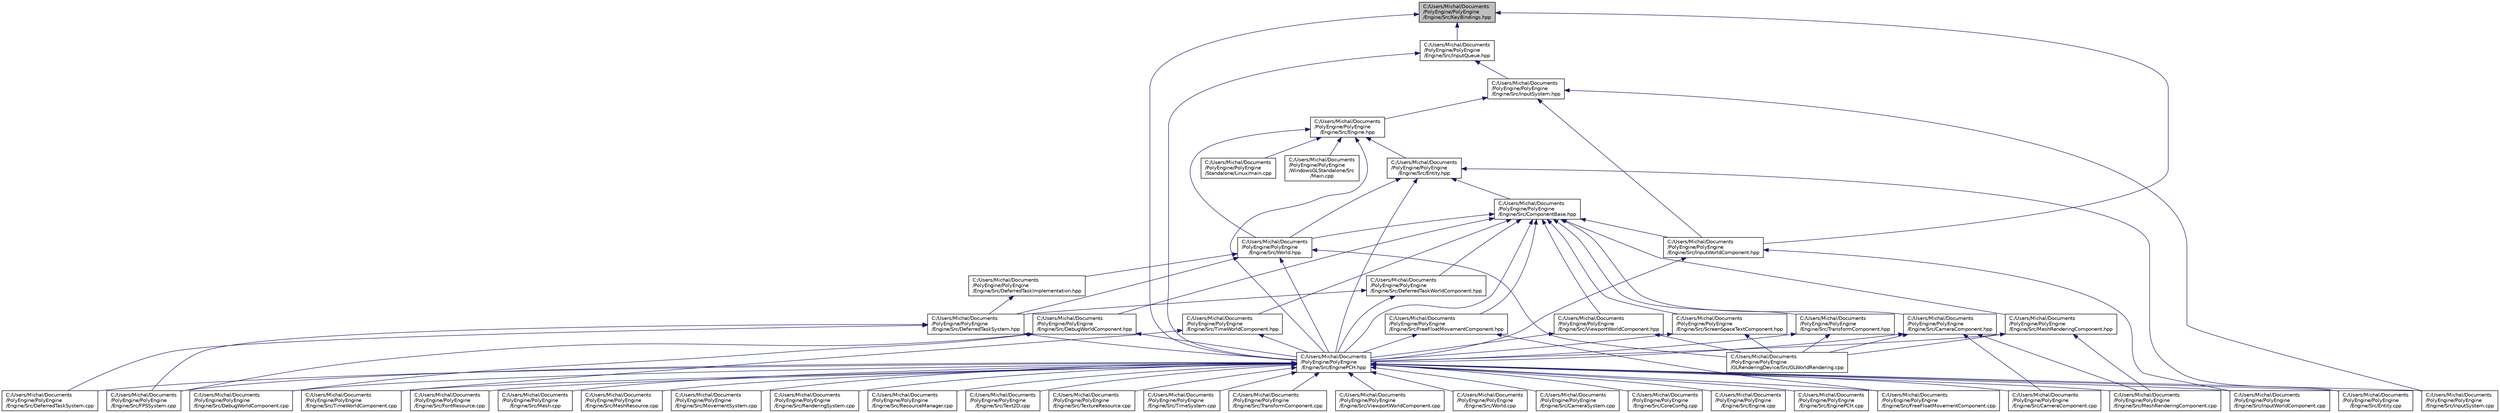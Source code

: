 digraph "C:/Users/Michal/Documents/PolyEngine/PolyEngine/Engine/Src/KeyBindings.hpp"
{
  edge [fontname="Helvetica",fontsize="10",labelfontname="Helvetica",labelfontsize="10"];
  node [fontname="Helvetica",fontsize="10",shape=record];
  Node1 [label="C:/Users/Michal/Documents\l/PolyEngine/PolyEngine\l/Engine/Src/KeyBindings.hpp",height=0.2,width=0.4,color="black", fillcolor="grey75", style="filled", fontcolor="black"];
  Node1 -> Node2 [dir="back",color="midnightblue",fontsize="10",style="solid",fontname="Helvetica"];
  Node2 [label="C:/Users/Michal/Documents\l/PolyEngine/PolyEngine\l/Engine/Src/InputQueue.hpp",height=0.2,width=0.4,color="black", fillcolor="white", style="filled",URL="$_input_queue_8hpp.html"];
  Node2 -> Node3 [dir="back",color="midnightblue",fontsize="10",style="solid",fontname="Helvetica"];
  Node3 [label="C:/Users/Michal/Documents\l/PolyEngine/PolyEngine\l/Engine/Src/InputSystem.hpp",height=0.2,width=0.4,color="black", fillcolor="white", style="filled",URL="$_input_system_8hpp.html"];
  Node3 -> Node4 [dir="back",color="midnightblue",fontsize="10",style="solid",fontname="Helvetica"];
  Node4 [label="C:/Users/Michal/Documents\l/PolyEngine/PolyEngine\l/Engine/Src/Engine.hpp",height=0.2,width=0.4,color="black", fillcolor="white", style="filled",URL="$_engine_8hpp.html"];
  Node4 -> Node5 [dir="back",color="midnightblue",fontsize="10",style="solid",fontname="Helvetica"];
  Node5 [label="C:/Users/Michal/Documents\l/PolyEngine/PolyEngine\l/Engine/Src/EnginePCH.hpp",height=0.2,width=0.4,color="black", fillcolor="white", style="filled",URL="$_engine_p_c_h_8hpp.html"];
  Node5 -> Node6 [dir="back",color="midnightblue",fontsize="10",style="solid",fontname="Helvetica"];
  Node6 [label="C:/Users/Michal/Documents\l/PolyEngine/PolyEngine\l/Engine/Src/CameraComponent.cpp",height=0.2,width=0.4,color="black", fillcolor="white", style="filled",URL="$_camera_component_8cpp.html"];
  Node5 -> Node7 [dir="back",color="midnightblue",fontsize="10",style="solid",fontname="Helvetica"];
  Node7 [label="C:/Users/Michal/Documents\l/PolyEngine/PolyEngine\l/Engine/Src/CameraSystem.cpp",height=0.2,width=0.4,color="black", fillcolor="white", style="filled",URL="$_camera_system_8cpp.html"];
  Node5 -> Node8 [dir="back",color="midnightblue",fontsize="10",style="solid",fontname="Helvetica"];
  Node8 [label="C:/Users/Michal/Documents\l/PolyEngine/PolyEngine\l/Engine/Src/CoreConfig.cpp",height=0.2,width=0.4,color="black", fillcolor="white", style="filled",URL="$_core_config_8cpp.html"];
  Node5 -> Node9 [dir="back",color="midnightblue",fontsize="10",style="solid",fontname="Helvetica"];
  Node9 [label="C:/Users/Michal/Documents\l/PolyEngine/PolyEngine\l/Engine/Src/DebugWorldComponent.cpp",height=0.2,width=0.4,color="black", fillcolor="white", style="filled",URL="$_debug_world_component_8cpp.html"];
  Node5 -> Node10 [dir="back",color="midnightblue",fontsize="10",style="solid",fontname="Helvetica"];
  Node10 [label="C:/Users/Michal/Documents\l/PolyEngine/PolyEngine\l/Engine/Src/DeferredTaskSystem.cpp",height=0.2,width=0.4,color="black", fillcolor="white", style="filled",URL="$_deferred_task_system_8cpp.html"];
  Node5 -> Node11 [dir="back",color="midnightblue",fontsize="10",style="solid",fontname="Helvetica"];
  Node11 [label="C:/Users/Michal/Documents\l/PolyEngine/PolyEngine\l/Engine/Src/Engine.cpp",height=0.2,width=0.4,color="black", fillcolor="white", style="filled",URL="$_engine_8cpp.html"];
  Node5 -> Node12 [dir="back",color="midnightblue",fontsize="10",style="solid",fontname="Helvetica"];
  Node12 [label="C:/Users/Michal/Documents\l/PolyEngine/PolyEngine\l/Engine/Src/EnginePCH.cpp",height=0.2,width=0.4,color="black", fillcolor="white", style="filled",URL="$_engine_p_c_h_8cpp.html"];
  Node5 -> Node13 [dir="back",color="midnightblue",fontsize="10",style="solid",fontname="Helvetica"];
  Node13 [label="C:/Users/Michal/Documents\l/PolyEngine/PolyEngine\l/Engine/Src/Entity.cpp",height=0.2,width=0.4,color="black", fillcolor="white", style="filled",URL="$_entity_8cpp.html"];
  Node5 -> Node14 [dir="back",color="midnightblue",fontsize="10",style="solid",fontname="Helvetica"];
  Node14 [label="C:/Users/Michal/Documents\l/PolyEngine/PolyEngine\l/Engine/Src/FontResource.cpp",height=0.2,width=0.4,color="black", fillcolor="white", style="filled",URL="$_font_resource_8cpp.html"];
  Node5 -> Node15 [dir="back",color="midnightblue",fontsize="10",style="solid",fontname="Helvetica"];
  Node15 [label="C:/Users/Michal/Documents\l/PolyEngine/PolyEngine\l/Engine/Src/FPSSystem.cpp",height=0.2,width=0.4,color="black", fillcolor="white", style="filled",URL="$_f_p_s_system_8cpp.html"];
  Node5 -> Node16 [dir="back",color="midnightblue",fontsize="10",style="solid",fontname="Helvetica"];
  Node16 [label="C:/Users/Michal/Documents\l/PolyEngine/PolyEngine\l/Engine/Src/FreeFloatMovementComponent.cpp",height=0.2,width=0.4,color="black", fillcolor="white", style="filled",URL="$_free_float_movement_component_8cpp.html"];
  Node5 -> Node17 [dir="back",color="midnightblue",fontsize="10",style="solid",fontname="Helvetica"];
  Node17 [label="C:/Users/Michal/Documents\l/PolyEngine/PolyEngine\l/Engine/Src/InputSystem.cpp",height=0.2,width=0.4,color="black", fillcolor="white", style="filled",URL="$_input_system_8cpp.html"];
  Node5 -> Node18 [dir="back",color="midnightblue",fontsize="10",style="solid",fontname="Helvetica"];
  Node18 [label="C:/Users/Michal/Documents\l/PolyEngine/PolyEngine\l/Engine/Src/InputWorldComponent.cpp",height=0.2,width=0.4,color="black", fillcolor="white", style="filled",URL="$_input_world_component_8cpp.html"];
  Node5 -> Node19 [dir="back",color="midnightblue",fontsize="10",style="solid",fontname="Helvetica"];
  Node19 [label="C:/Users/Michal/Documents\l/PolyEngine/PolyEngine\l/Engine/Src/Mesh.cpp",height=0.2,width=0.4,color="black", fillcolor="white", style="filled",URL="$_mesh_8cpp.html"];
  Node5 -> Node20 [dir="back",color="midnightblue",fontsize="10",style="solid",fontname="Helvetica"];
  Node20 [label="C:/Users/Michal/Documents\l/PolyEngine/PolyEngine\l/Engine/Src/MeshRenderingComponent.cpp",height=0.2,width=0.4,color="black", fillcolor="white", style="filled",URL="$_mesh_rendering_component_8cpp.html"];
  Node5 -> Node21 [dir="back",color="midnightblue",fontsize="10",style="solid",fontname="Helvetica"];
  Node21 [label="C:/Users/Michal/Documents\l/PolyEngine/PolyEngine\l/Engine/Src/MeshResource.cpp",height=0.2,width=0.4,color="black", fillcolor="white", style="filled",URL="$_mesh_resource_8cpp.html"];
  Node5 -> Node22 [dir="back",color="midnightblue",fontsize="10",style="solid",fontname="Helvetica"];
  Node22 [label="C:/Users/Michal/Documents\l/PolyEngine/PolyEngine\l/Engine/Src/MovementSystem.cpp",height=0.2,width=0.4,color="black", fillcolor="white", style="filled",URL="$_movement_system_8cpp.html"];
  Node5 -> Node23 [dir="back",color="midnightblue",fontsize="10",style="solid",fontname="Helvetica"];
  Node23 [label="C:/Users/Michal/Documents\l/PolyEngine/PolyEngine\l/Engine/Src/RenderingSystem.cpp",height=0.2,width=0.4,color="black", fillcolor="white", style="filled",URL="$_rendering_system_8cpp.html"];
  Node5 -> Node24 [dir="back",color="midnightblue",fontsize="10",style="solid",fontname="Helvetica"];
  Node24 [label="C:/Users/Michal/Documents\l/PolyEngine/PolyEngine\l/Engine/Src/ResourceManager.cpp",height=0.2,width=0.4,color="black", fillcolor="white", style="filled",URL="$_resource_manager_8cpp.html"];
  Node5 -> Node25 [dir="back",color="midnightblue",fontsize="10",style="solid",fontname="Helvetica"];
  Node25 [label="C:/Users/Michal/Documents\l/PolyEngine/PolyEngine\l/Engine/Src/Text2D.cpp",height=0.2,width=0.4,color="black", fillcolor="white", style="filled",URL="$_text2_d_8cpp.html"];
  Node5 -> Node26 [dir="back",color="midnightblue",fontsize="10",style="solid",fontname="Helvetica"];
  Node26 [label="C:/Users/Michal/Documents\l/PolyEngine/PolyEngine\l/Engine/Src/TextureResource.cpp",height=0.2,width=0.4,color="black", fillcolor="white", style="filled",URL="$_texture_resource_8cpp.html"];
  Node5 -> Node27 [dir="back",color="midnightblue",fontsize="10",style="solid",fontname="Helvetica"];
  Node27 [label="C:/Users/Michal/Documents\l/PolyEngine/PolyEngine\l/Engine/Src/TimeSystem.cpp",height=0.2,width=0.4,color="black", fillcolor="white", style="filled",URL="$_time_system_8cpp.html"];
  Node5 -> Node28 [dir="back",color="midnightblue",fontsize="10",style="solid",fontname="Helvetica"];
  Node28 [label="C:/Users/Michal/Documents\l/PolyEngine/PolyEngine\l/Engine/Src/TimeWorldComponent.cpp",height=0.2,width=0.4,color="black", fillcolor="white", style="filled",URL="$_time_world_component_8cpp.html"];
  Node5 -> Node29 [dir="back",color="midnightblue",fontsize="10",style="solid",fontname="Helvetica"];
  Node29 [label="C:/Users/Michal/Documents\l/PolyEngine/PolyEngine\l/Engine/Src/TransformComponent.cpp",height=0.2,width=0.4,color="black", fillcolor="white", style="filled",URL="$_transform_component_8cpp.html"];
  Node5 -> Node30 [dir="back",color="midnightblue",fontsize="10",style="solid",fontname="Helvetica"];
  Node30 [label="C:/Users/Michal/Documents\l/PolyEngine/PolyEngine\l/Engine/Src/ViewportWorldComponent.cpp",height=0.2,width=0.4,color="black", fillcolor="white", style="filled",URL="$_viewport_world_component_8cpp.html"];
  Node5 -> Node31 [dir="back",color="midnightblue",fontsize="10",style="solid",fontname="Helvetica"];
  Node31 [label="C:/Users/Michal/Documents\l/PolyEngine/PolyEngine\l/Engine/Src/World.cpp",height=0.2,width=0.4,color="black", fillcolor="white", style="filled",URL="$_world_8cpp.html"];
  Node4 -> Node32 [dir="back",color="midnightblue",fontsize="10",style="solid",fontname="Helvetica"];
  Node32 [label="C:/Users/Michal/Documents\l/PolyEngine/PolyEngine\l/Engine/Src/Entity.hpp",height=0.2,width=0.4,color="black", fillcolor="white", style="filled",URL="$_entity_8hpp.html"];
  Node32 -> Node33 [dir="back",color="midnightblue",fontsize="10",style="solid",fontname="Helvetica"];
  Node33 [label="C:/Users/Michal/Documents\l/PolyEngine/PolyEngine\l/Engine/Src/ComponentBase.hpp",height=0.2,width=0.4,color="black", fillcolor="white", style="filled",URL="$_component_base_8hpp.html"];
  Node33 -> Node5 [dir="back",color="midnightblue",fontsize="10",style="solid",fontname="Helvetica"];
  Node33 -> Node34 [dir="back",color="midnightblue",fontsize="10",style="solid",fontname="Helvetica"];
  Node34 [label="C:/Users/Michal/Documents\l/PolyEngine/PolyEngine\l/Engine/Src/World.hpp",height=0.2,width=0.4,color="black", fillcolor="white", style="filled",URL="$_world_8hpp.html"];
  Node34 -> Node5 [dir="back",color="midnightblue",fontsize="10",style="solid",fontname="Helvetica"];
  Node34 -> Node35 [dir="back",color="midnightblue",fontsize="10",style="solid",fontname="Helvetica"];
  Node35 [label="C:/Users/Michal/Documents\l/PolyEngine/PolyEngine\l/Engine/Src/DeferredTaskImplementation.hpp",height=0.2,width=0.4,color="black", fillcolor="white", style="filled",URL="$_deferred_task_implementation_8hpp.html"];
  Node35 -> Node36 [dir="back",color="midnightblue",fontsize="10",style="solid",fontname="Helvetica"];
  Node36 [label="C:/Users/Michal/Documents\l/PolyEngine/PolyEngine\l/Engine/Src/DeferredTaskSystem.hpp",height=0.2,width=0.4,color="black", fillcolor="white", style="filled",URL="$_deferred_task_system_8hpp.html"];
  Node36 -> Node5 [dir="back",color="midnightblue",fontsize="10",style="solid",fontname="Helvetica"];
  Node36 -> Node10 [dir="back",color="midnightblue",fontsize="10",style="solid",fontname="Helvetica"];
  Node36 -> Node15 [dir="back",color="midnightblue",fontsize="10",style="solid",fontname="Helvetica"];
  Node34 -> Node36 [dir="back",color="midnightblue",fontsize="10",style="solid",fontname="Helvetica"];
  Node34 -> Node37 [dir="back",color="midnightblue",fontsize="10",style="solid",fontname="Helvetica"];
  Node37 [label="C:/Users/Michal/Documents\l/PolyEngine/PolyEngine\l/GLRenderingDevice/Src/GLWorldRendering.cpp",height=0.2,width=0.4,color="black", fillcolor="white", style="filled",URL="$_g_l_world_rendering_8cpp.html"];
  Node33 -> Node38 [dir="back",color="midnightblue",fontsize="10",style="solid",fontname="Helvetica"];
  Node38 [label="C:/Users/Michal/Documents\l/PolyEngine/PolyEngine\l/Engine/Src/CameraComponent.hpp",height=0.2,width=0.4,color="black", fillcolor="white", style="filled",URL="$_camera_component_8hpp.html"];
  Node38 -> Node5 [dir="back",color="midnightblue",fontsize="10",style="solid",fontname="Helvetica"];
  Node38 -> Node6 [dir="back",color="midnightblue",fontsize="10",style="solid",fontname="Helvetica"];
  Node38 -> Node20 [dir="back",color="midnightblue",fontsize="10",style="solid",fontname="Helvetica"];
  Node38 -> Node37 [dir="back",color="midnightblue",fontsize="10",style="solid",fontname="Helvetica"];
  Node33 -> Node39 [dir="back",color="midnightblue",fontsize="10",style="solid",fontname="Helvetica"];
  Node39 [label="C:/Users/Michal/Documents\l/PolyEngine/PolyEngine\l/Engine/Src/FreeFloatMovementComponent.hpp",height=0.2,width=0.4,color="black", fillcolor="white", style="filled",URL="$_free_float_movement_component_8hpp.html"];
  Node39 -> Node5 [dir="back",color="midnightblue",fontsize="10",style="solid",fontname="Helvetica"];
  Node39 -> Node16 [dir="back",color="midnightblue",fontsize="10",style="solid",fontname="Helvetica"];
  Node33 -> Node40 [dir="back",color="midnightblue",fontsize="10",style="solid",fontname="Helvetica"];
  Node40 [label="C:/Users/Michal/Documents\l/PolyEngine/PolyEngine\l/Engine/Src/MeshRenderingComponent.hpp",height=0.2,width=0.4,color="black", fillcolor="white", style="filled",URL="$_mesh_rendering_component_8hpp.html"];
  Node40 -> Node5 [dir="back",color="midnightblue",fontsize="10",style="solid",fontname="Helvetica"];
  Node40 -> Node20 [dir="back",color="midnightblue",fontsize="10",style="solid",fontname="Helvetica"];
  Node40 -> Node37 [dir="back",color="midnightblue",fontsize="10",style="solid",fontname="Helvetica"];
  Node33 -> Node41 [dir="back",color="midnightblue",fontsize="10",style="solid",fontname="Helvetica"];
  Node41 [label="C:/Users/Michal/Documents\l/PolyEngine/PolyEngine\l/Engine/Src/ScreenSpaceTextComponent.hpp",height=0.2,width=0.4,color="black", fillcolor="white", style="filled",URL="$_screen_space_text_component_8hpp.html"];
  Node41 -> Node5 [dir="back",color="midnightblue",fontsize="10",style="solid",fontname="Helvetica"];
  Node41 -> Node37 [dir="back",color="midnightblue",fontsize="10",style="solid",fontname="Helvetica"];
  Node33 -> Node42 [dir="back",color="midnightblue",fontsize="10",style="solid",fontname="Helvetica"];
  Node42 [label="C:/Users/Michal/Documents\l/PolyEngine/PolyEngine\l/Engine/Src/TransformComponent.hpp",height=0.2,width=0.4,color="black", fillcolor="white", style="filled",URL="$_transform_component_8hpp.html"];
  Node42 -> Node5 [dir="back",color="midnightblue",fontsize="10",style="solid",fontname="Helvetica"];
  Node42 -> Node37 [dir="back",color="midnightblue",fontsize="10",style="solid",fontname="Helvetica"];
  Node33 -> Node43 [dir="back",color="midnightblue",fontsize="10",style="solid",fontname="Helvetica"];
  Node43 [label="C:/Users/Michal/Documents\l/PolyEngine/PolyEngine\l/Engine/Src/DebugWorldComponent.hpp",height=0.2,width=0.4,color="black", fillcolor="white", style="filled",URL="$_debug_world_component_8hpp.html"];
  Node43 -> Node5 [dir="back",color="midnightblue",fontsize="10",style="solid",fontname="Helvetica"];
  Node43 -> Node9 [dir="back",color="midnightblue",fontsize="10",style="solid",fontname="Helvetica"];
  Node43 -> Node15 [dir="back",color="midnightblue",fontsize="10",style="solid",fontname="Helvetica"];
  Node33 -> Node44 [dir="back",color="midnightblue",fontsize="10",style="solid",fontname="Helvetica"];
  Node44 [label="C:/Users/Michal/Documents\l/PolyEngine/PolyEngine\l/Engine/Src/InputWorldComponent.hpp",height=0.2,width=0.4,color="black", fillcolor="white", style="filled",URL="$_input_world_component_8hpp.html"];
  Node44 -> Node5 [dir="back",color="midnightblue",fontsize="10",style="solid",fontname="Helvetica"];
  Node44 -> Node18 [dir="back",color="midnightblue",fontsize="10",style="solid",fontname="Helvetica"];
  Node33 -> Node45 [dir="back",color="midnightblue",fontsize="10",style="solid",fontname="Helvetica"];
  Node45 [label="C:/Users/Michal/Documents\l/PolyEngine/PolyEngine\l/Engine/Src/TimeWorldComponent.hpp",height=0.2,width=0.4,color="black", fillcolor="white", style="filled",URL="$_time_world_component_8hpp.html"];
  Node45 -> Node5 [dir="back",color="midnightblue",fontsize="10",style="solid",fontname="Helvetica"];
  Node45 -> Node28 [dir="back",color="midnightblue",fontsize="10",style="solid",fontname="Helvetica"];
  Node33 -> Node46 [dir="back",color="midnightblue",fontsize="10",style="solid",fontname="Helvetica"];
  Node46 [label="C:/Users/Michal/Documents\l/PolyEngine/PolyEngine\l/Engine/Src/ViewportWorldComponent.hpp",height=0.2,width=0.4,color="black", fillcolor="white", style="filled",URL="$_viewport_world_component_8hpp.html"];
  Node46 -> Node5 [dir="back",color="midnightblue",fontsize="10",style="solid",fontname="Helvetica"];
  Node46 -> Node37 [dir="back",color="midnightblue",fontsize="10",style="solid",fontname="Helvetica"];
  Node33 -> Node47 [dir="back",color="midnightblue",fontsize="10",style="solid",fontname="Helvetica"];
  Node47 [label="C:/Users/Michal/Documents\l/PolyEngine/PolyEngine\l/Engine/Src/DeferredTaskWorldComponent.hpp",height=0.2,width=0.4,color="black", fillcolor="white", style="filled",URL="$_deferred_task_world_component_8hpp.html"];
  Node47 -> Node5 [dir="back",color="midnightblue",fontsize="10",style="solid",fontname="Helvetica"];
  Node47 -> Node36 [dir="back",color="midnightblue",fontsize="10",style="solid",fontname="Helvetica"];
  Node32 -> Node5 [dir="back",color="midnightblue",fontsize="10",style="solid",fontname="Helvetica"];
  Node32 -> Node34 [dir="back",color="midnightblue",fontsize="10",style="solid",fontname="Helvetica"];
  Node32 -> Node13 [dir="back",color="midnightblue",fontsize="10",style="solid",fontname="Helvetica"];
  Node4 -> Node34 [dir="back",color="midnightblue",fontsize="10",style="solid",fontname="Helvetica"];
  Node4 -> Node48 [dir="back",color="midnightblue",fontsize="10",style="solid",fontname="Helvetica"];
  Node48 [label="C:/Users/Michal/Documents\l/PolyEngine/PolyEngine\l/Standalone/Linux/main.cpp",height=0.2,width=0.4,color="black", fillcolor="white", style="filled",URL="$_standalone_2_linux_2main_8cpp.html"];
  Node4 -> Node49 [dir="back",color="midnightblue",fontsize="10",style="solid",fontname="Helvetica"];
  Node49 [label="C:/Users/Michal/Documents\l/PolyEngine/PolyEngine\l/WindowsGLStandalone/Src\l/Main.cpp",height=0.2,width=0.4,color="black", fillcolor="white", style="filled",URL="$_windows_g_l_standalone_2_src_2main_8cpp.html"];
  Node3 -> Node44 [dir="back",color="midnightblue",fontsize="10",style="solid",fontname="Helvetica"];
  Node3 -> Node17 [dir="back",color="midnightblue",fontsize="10",style="solid",fontname="Helvetica"];
  Node2 -> Node5 [dir="back",color="midnightblue",fontsize="10",style="solid",fontname="Helvetica"];
  Node1 -> Node5 [dir="back",color="midnightblue",fontsize="10",style="solid",fontname="Helvetica"];
  Node1 -> Node44 [dir="back",color="midnightblue",fontsize="10",style="solid",fontname="Helvetica"];
}
